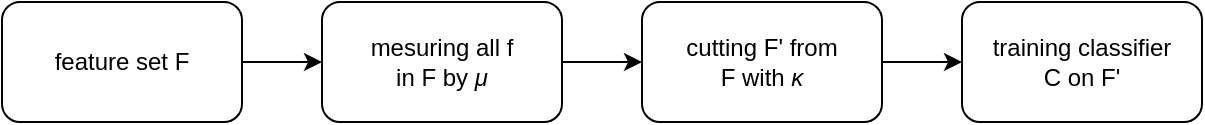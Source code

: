 <mxfile version="21.5.0" type="device">
  <diagram name="Страница 1" id="6kGamcbb8y0r6bEm2Daz">
    <mxGraphModel dx="2049" dy="1059" grid="1" gridSize="10" guides="1" tooltips="1" connect="1" arrows="1" fold="1" page="1" pageScale="1" pageWidth="1100" pageHeight="850" math="0" shadow="0">
      <root>
        <mxCell id="0" />
        <mxCell id="1" parent="0" />
        <mxCell id="J6dJNQdooLhvIeOx2bOx-5" style="edgeStyle=orthogonalEdgeStyle;rounded=0;orthogonalLoop=1;jettySize=auto;html=1;entryX=0;entryY=0.5;entryDx=0;entryDy=0;" edge="1" parent="1" source="J6dJNQdooLhvIeOx2bOx-1" target="J6dJNQdooLhvIeOx2bOx-2">
          <mxGeometry relative="1" as="geometry" />
        </mxCell>
        <mxCell id="J6dJNQdooLhvIeOx2bOx-1" value="feature set F" style="rounded=1;whiteSpace=wrap;html=1;" vertex="1" parent="1">
          <mxGeometry x="250" y="395" width="120" height="60" as="geometry" />
        </mxCell>
        <mxCell id="J6dJNQdooLhvIeOx2bOx-6" style="edgeStyle=orthogonalEdgeStyle;rounded=0;orthogonalLoop=1;jettySize=auto;html=1;" edge="1" parent="1" source="J6dJNQdooLhvIeOx2bOx-2" target="J6dJNQdooLhvIeOx2bOx-3">
          <mxGeometry relative="1" as="geometry" />
        </mxCell>
        <mxCell id="J6dJNQdooLhvIeOx2bOx-2" value="mesuring all f&lt;br&gt;in F by&amp;nbsp;&lt;i&gt;μ&lt;/i&gt;" style="rounded=1;whiteSpace=wrap;html=1;" vertex="1" parent="1">
          <mxGeometry x="410" y="395" width="120" height="60" as="geometry" />
        </mxCell>
        <mxCell id="J6dJNQdooLhvIeOx2bOx-7" style="edgeStyle=orthogonalEdgeStyle;rounded=0;orthogonalLoop=1;jettySize=auto;html=1;" edge="1" parent="1" source="J6dJNQdooLhvIeOx2bOx-3" target="J6dJNQdooLhvIeOx2bOx-4">
          <mxGeometry relative="1" as="geometry" />
        </mxCell>
        <mxCell id="J6dJNQdooLhvIeOx2bOx-3" value="cutting F&#39; from&lt;br&gt;F with&amp;nbsp;&lt;i&gt;κ&lt;/i&gt;" style="rounded=1;whiteSpace=wrap;html=1;" vertex="1" parent="1">
          <mxGeometry x="570" y="395" width="120" height="60" as="geometry" />
        </mxCell>
        <mxCell id="J6dJNQdooLhvIeOx2bOx-4" value="training classifier&lt;br&gt;C on F&#39;" style="rounded=1;whiteSpace=wrap;html=1;" vertex="1" parent="1">
          <mxGeometry x="730" y="395" width="120" height="60" as="geometry" />
        </mxCell>
      </root>
    </mxGraphModel>
  </diagram>
</mxfile>
